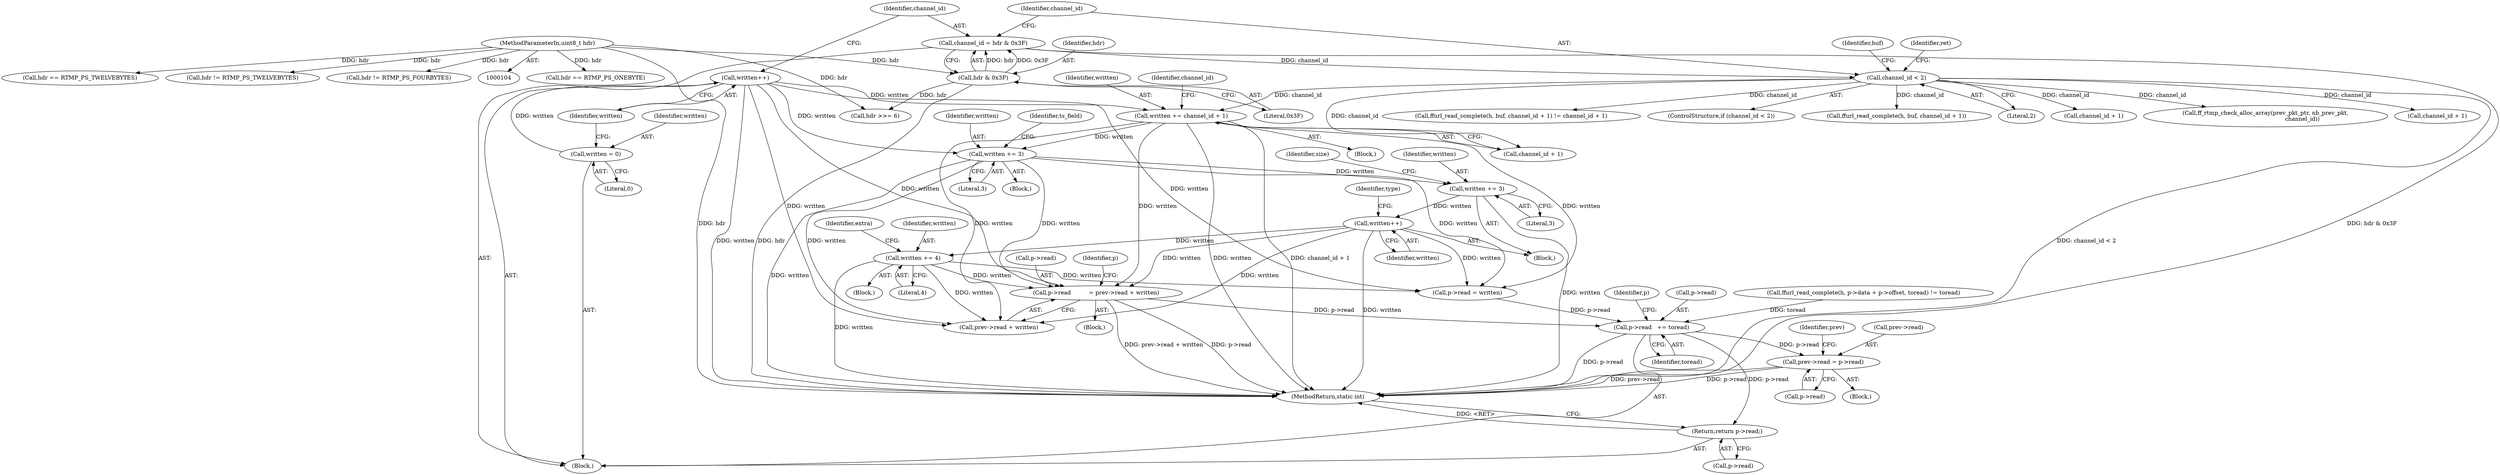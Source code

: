 digraph "0_FFmpeg_7d57ca4d9a75562fa32e40766211de150f8b3ee7@API" {
"1000477" [label="(Call,p->read          = prev->read + written)"];
"1000129" [label="(Call,written++)"];
"1000123" [label="(Call,written = 0)"];
"1000234" [label="(Call,written += 3)"];
"1000160" [label="(Call,written += channel_id + 1)"];
"1000137" [label="(Call,channel_id < 2)"];
"1000131" [label="(Call,channel_id = hdr & 0x3F)"];
"1000133" [label="(Call,hdr & 0x3F)"];
"1000110" [label="(MethodParameterIn,uint8_t hdr)"];
"1000295" [label="(Call,written += 4)"];
"1000273" [label="(Call,written++)"];
"1000256" [label="(Call,written += 3)"];
"1000565" [label="(Call,p->read   += toread)"];
"1000594" [label="(Call,prev->read = p->read)"];
"1000623" [label="(Return,return p->read;)"];
"1000481" [label="(Call,prev->read + written)"];
"1000594" [label="(Call,prev->read = p->read)"];
"1000129" [label="(Call,written++)"];
"1000211" [label="(Call,hdr == RTMP_PS_ONEBYTE)"];
"1000284" [label="(Block,)"];
"1000161" [label="(Identifier,written)"];
"1000238" [label="(Identifier,ts_field)"];
"1000274" [label="(Identifier,written)"];
"1000125" [label="(Literal,0)"];
"1000579" [label="(Block,)"];
"1000143" [label="(Identifier,buf)"];
"1000598" [label="(Call,p->read)"];
"1000131" [label="(Call,channel_id = hdr & 0x3F)"];
"1000207" [label="(Call,hdr >>= 6)"];
"1000420" [label="(Block,)"];
"1000136" [label="(ControlStructure,if (channel_id < 2))"];
"1000299" [label="(Identifier,extra)"];
"1000623" [label="(Return,return p->read;)"];
"1000160" [label="(Call,written += channel_id + 1)"];
"1000273" [label="(Call,written++)"];
"1000544" [label="(Call,ffurl_read_complete(h, p->data + p->offset, toread) != toread)"];
"1000276" [label="(Identifier,type)"];
"1000565" [label="(Call,p->read   += toread)"];
"1000603" [label="(Identifier,prev)"];
"1000258" [label="(Literal,3)"];
"1000569" [label="(Identifier,toread)"];
"1000166" [label="(Identifier,channel_id)"];
"1000133" [label="(Call,hdr & 0x3F)"];
"1000134" [label="(Identifier,hdr)"];
"1000281" [label="(Call,hdr == RTMP_PS_TWELVEBYTES)"];
"1000123" [label="(Call,written = 0)"];
"1000572" [label="(Identifier,p)"];
"1000174" [label="(Identifier,ret)"];
"1000327" [label="(Call,hdr != RTMP_PS_TWELVEBYTES)"];
"1000260" [label="(Identifier,size)"];
"1000297" [label="(Literal,4)"];
"1000296" [label="(Identifier,written)"];
"1000135" [label="(Literal,0x3F)"];
"1000478" [label="(Call,p->read)"];
"1000110" [label="(MethodParameterIn,uint8_t hdr)"];
"1000395" [label="(Call,p->read = written)"];
"1000148" [label="(Call,ffurl_read_complete(h, buf, channel_id + 1))"];
"1000234" [label="(Call,written += 3)"];
"1000111" [label="(Block,)"];
"1000137" [label="(Call,channel_id < 2)"];
"1000245" [label="(Block,)"];
"1000162" [label="(Call,channel_id + 1)"];
"1000124" [label="(Identifier,written)"];
"1000223" [label="(Block,)"];
"1000140" [label="(Block,)"];
"1000624" [label="(Call,p->read)"];
"1000257" [label="(Identifier,written)"];
"1000138" [label="(Identifier,channel_id)"];
"1000235" [label="(Identifier,written)"];
"1000154" [label="(Call,channel_id + 1)"];
"1000295" [label="(Call,written += 4)"];
"1000175" [label="(Call,ff_rtmp_check_alloc_array(prev_pkt_ptr, nb_prev_pkt,\n                                         channel_id))"];
"1000236" [label="(Literal,3)"];
"1000242" [label="(Call,hdr != RTMP_PS_FOURBYTES)"];
"1000256" [label="(Call,written += 3)"];
"1000566" [label="(Call,p->read)"];
"1000477" [label="(Call,p->read          = prev->read + written)"];
"1000627" [label="(MethodReturn,static int)"];
"1000151" [label="(Call,channel_id + 1)"];
"1000488" [label="(Identifier,p)"];
"1000595" [label="(Call,prev->read)"];
"1000139" [label="(Literal,2)"];
"1000147" [label="(Call,ffurl_read_complete(h, buf, channel_id + 1) != channel_id + 1)"];
"1000130" [label="(Identifier,written)"];
"1000132" [label="(Identifier,channel_id)"];
"1000477" -> "1000420"  [label="AST: "];
"1000477" -> "1000481"  [label="CFG: "];
"1000478" -> "1000477"  [label="AST: "];
"1000481" -> "1000477"  [label="AST: "];
"1000488" -> "1000477"  [label="CFG: "];
"1000477" -> "1000627"  [label="DDG: prev->read + written"];
"1000477" -> "1000627"  [label="DDG: p->read"];
"1000129" -> "1000477"  [label="DDG: written"];
"1000234" -> "1000477"  [label="DDG: written"];
"1000295" -> "1000477"  [label="DDG: written"];
"1000273" -> "1000477"  [label="DDG: written"];
"1000160" -> "1000477"  [label="DDG: written"];
"1000477" -> "1000565"  [label="DDG: p->read"];
"1000129" -> "1000111"  [label="AST: "];
"1000129" -> "1000130"  [label="CFG: "];
"1000130" -> "1000129"  [label="AST: "];
"1000132" -> "1000129"  [label="CFG: "];
"1000129" -> "1000627"  [label="DDG: written"];
"1000123" -> "1000129"  [label="DDG: written"];
"1000129" -> "1000160"  [label="DDG: written"];
"1000129" -> "1000234"  [label="DDG: written"];
"1000129" -> "1000395"  [label="DDG: written"];
"1000129" -> "1000481"  [label="DDG: written"];
"1000123" -> "1000111"  [label="AST: "];
"1000123" -> "1000125"  [label="CFG: "];
"1000124" -> "1000123"  [label="AST: "];
"1000125" -> "1000123"  [label="AST: "];
"1000130" -> "1000123"  [label="CFG: "];
"1000234" -> "1000223"  [label="AST: "];
"1000234" -> "1000236"  [label="CFG: "];
"1000235" -> "1000234"  [label="AST: "];
"1000236" -> "1000234"  [label="AST: "];
"1000238" -> "1000234"  [label="CFG: "];
"1000234" -> "1000627"  [label="DDG: written"];
"1000160" -> "1000234"  [label="DDG: written"];
"1000234" -> "1000256"  [label="DDG: written"];
"1000234" -> "1000395"  [label="DDG: written"];
"1000234" -> "1000481"  [label="DDG: written"];
"1000160" -> "1000140"  [label="AST: "];
"1000160" -> "1000162"  [label="CFG: "];
"1000161" -> "1000160"  [label="AST: "];
"1000162" -> "1000160"  [label="AST: "];
"1000166" -> "1000160"  [label="CFG: "];
"1000160" -> "1000627"  [label="DDG: channel_id + 1"];
"1000160" -> "1000627"  [label="DDG: written"];
"1000137" -> "1000160"  [label="DDG: channel_id"];
"1000160" -> "1000395"  [label="DDG: written"];
"1000160" -> "1000481"  [label="DDG: written"];
"1000137" -> "1000136"  [label="AST: "];
"1000137" -> "1000139"  [label="CFG: "];
"1000138" -> "1000137"  [label="AST: "];
"1000139" -> "1000137"  [label="AST: "];
"1000143" -> "1000137"  [label="CFG: "];
"1000174" -> "1000137"  [label="CFG: "];
"1000137" -> "1000627"  [label="DDG: channel_id < 2"];
"1000131" -> "1000137"  [label="DDG: channel_id"];
"1000137" -> "1000148"  [label="DDG: channel_id"];
"1000137" -> "1000151"  [label="DDG: channel_id"];
"1000137" -> "1000147"  [label="DDG: channel_id"];
"1000137" -> "1000154"  [label="DDG: channel_id"];
"1000137" -> "1000162"  [label="DDG: channel_id"];
"1000137" -> "1000175"  [label="DDG: channel_id"];
"1000131" -> "1000111"  [label="AST: "];
"1000131" -> "1000133"  [label="CFG: "];
"1000132" -> "1000131"  [label="AST: "];
"1000133" -> "1000131"  [label="AST: "];
"1000138" -> "1000131"  [label="CFG: "];
"1000131" -> "1000627"  [label="DDG: hdr & 0x3F"];
"1000133" -> "1000131"  [label="DDG: hdr"];
"1000133" -> "1000131"  [label="DDG: 0x3F"];
"1000133" -> "1000135"  [label="CFG: "];
"1000134" -> "1000133"  [label="AST: "];
"1000135" -> "1000133"  [label="AST: "];
"1000133" -> "1000627"  [label="DDG: hdr"];
"1000110" -> "1000133"  [label="DDG: hdr"];
"1000133" -> "1000207"  [label="DDG: hdr"];
"1000110" -> "1000104"  [label="AST: "];
"1000110" -> "1000627"  [label="DDG: hdr"];
"1000110" -> "1000207"  [label="DDG: hdr"];
"1000110" -> "1000211"  [label="DDG: hdr"];
"1000110" -> "1000242"  [label="DDG: hdr"];
"1000110" -> "1000281"  [label="DDG: hdr"];
"1000110" -> "1000327"  [label="DDG: hdr"];
"1000295" -> "1000284"  [label="AST: "];
"1000295" -> "1000297"  [label="CFG: "];
"1000296" -> "1000295"  [label="AST: "];
"1000297" -> "1000295"  [label="AST: "];
"1000299" -> "1000295"  [label="CFG: "];
"1000295" -> "1000627"  [label="DDG: written"];
"1000273" -> "1000295"  [label="DDG: written"];
"1000295" -> "1000395"  [label="DDG: written"];
"1000295" -> "1000481"  [label="DDG: written"];
"1000273" -> "1000245"  [label="AST: "];
"1000273" -> "1000274"  [label="CFG: "];
"1000274" -> "1000273"  [label="AST: "];
"1000276" -> "1000273"  [label="CFG: "];
"1000273" -> "1000627"  [label="DDG: written"];
"1000256" -> "1000273"  [label="DDG: written"];
"1000273" -> "1000395"  [label="DDG: written"];
"1000273" -> "1000481"  [label="DDG: written"];
"1000256" -> "1000245"  [label="AST: "];
"1000256" -> "1000258"  [label="CFG: "];
"1000257" -> "1000256"  [label="AST: "];
"1000258" -> "1000256"  [label="AST: "];
"1000260" -> "1000256"  [label="CFG: "];
"1000256" -> "1000627"  [label="DDG: written"];
"1000565" -> "1000111"  [label="AST: "];
"1000565" -> "1000569"  [label="CFG: "];
"1000566" -> "1000565"  [label="AST: "];
"1000569" -> "1000565"  [label="AST: "];
"1000572" -> "1000565"  [label="CFG: "];
"1000565" -> "1000627"  [label="DDG: p->read"];
"1000544" -> "1000565"  [label="DDG: toread"];
"1000395" -> "1000565"  [label="DDG: p->read"];
"1000565" -> "1000594"  [label="DDG: p->read"];
"1000565" -> "1000623"  [label="DDG: p->read"];
"1000594" -> "1000579"  [label="AST: "];
"1000594" -> "1000598"  [label="CFG: "];
"1000595" -> "1000594"  [label="AST: "];
"1000598" -> "1000594"  [label="AST: "];
"1000603" -> "1000594"  [label="CFG: "];
"1000594" -> "1000627"  [label="DDG: p->read"];
"1000594" -> "1000627"  [label="DDG: prev->read"];
"1000623" -> "1000111"  [label="AST: "];
"1000623" -> "1000624"  [label="CFG: "];
"1000624" -> "1000623"  [label="AST: "];
"1000627" -> "1000623"  [label="CFG: "];
"1000623" -> "1000627"  [label="DDG: <RET>"];
}
